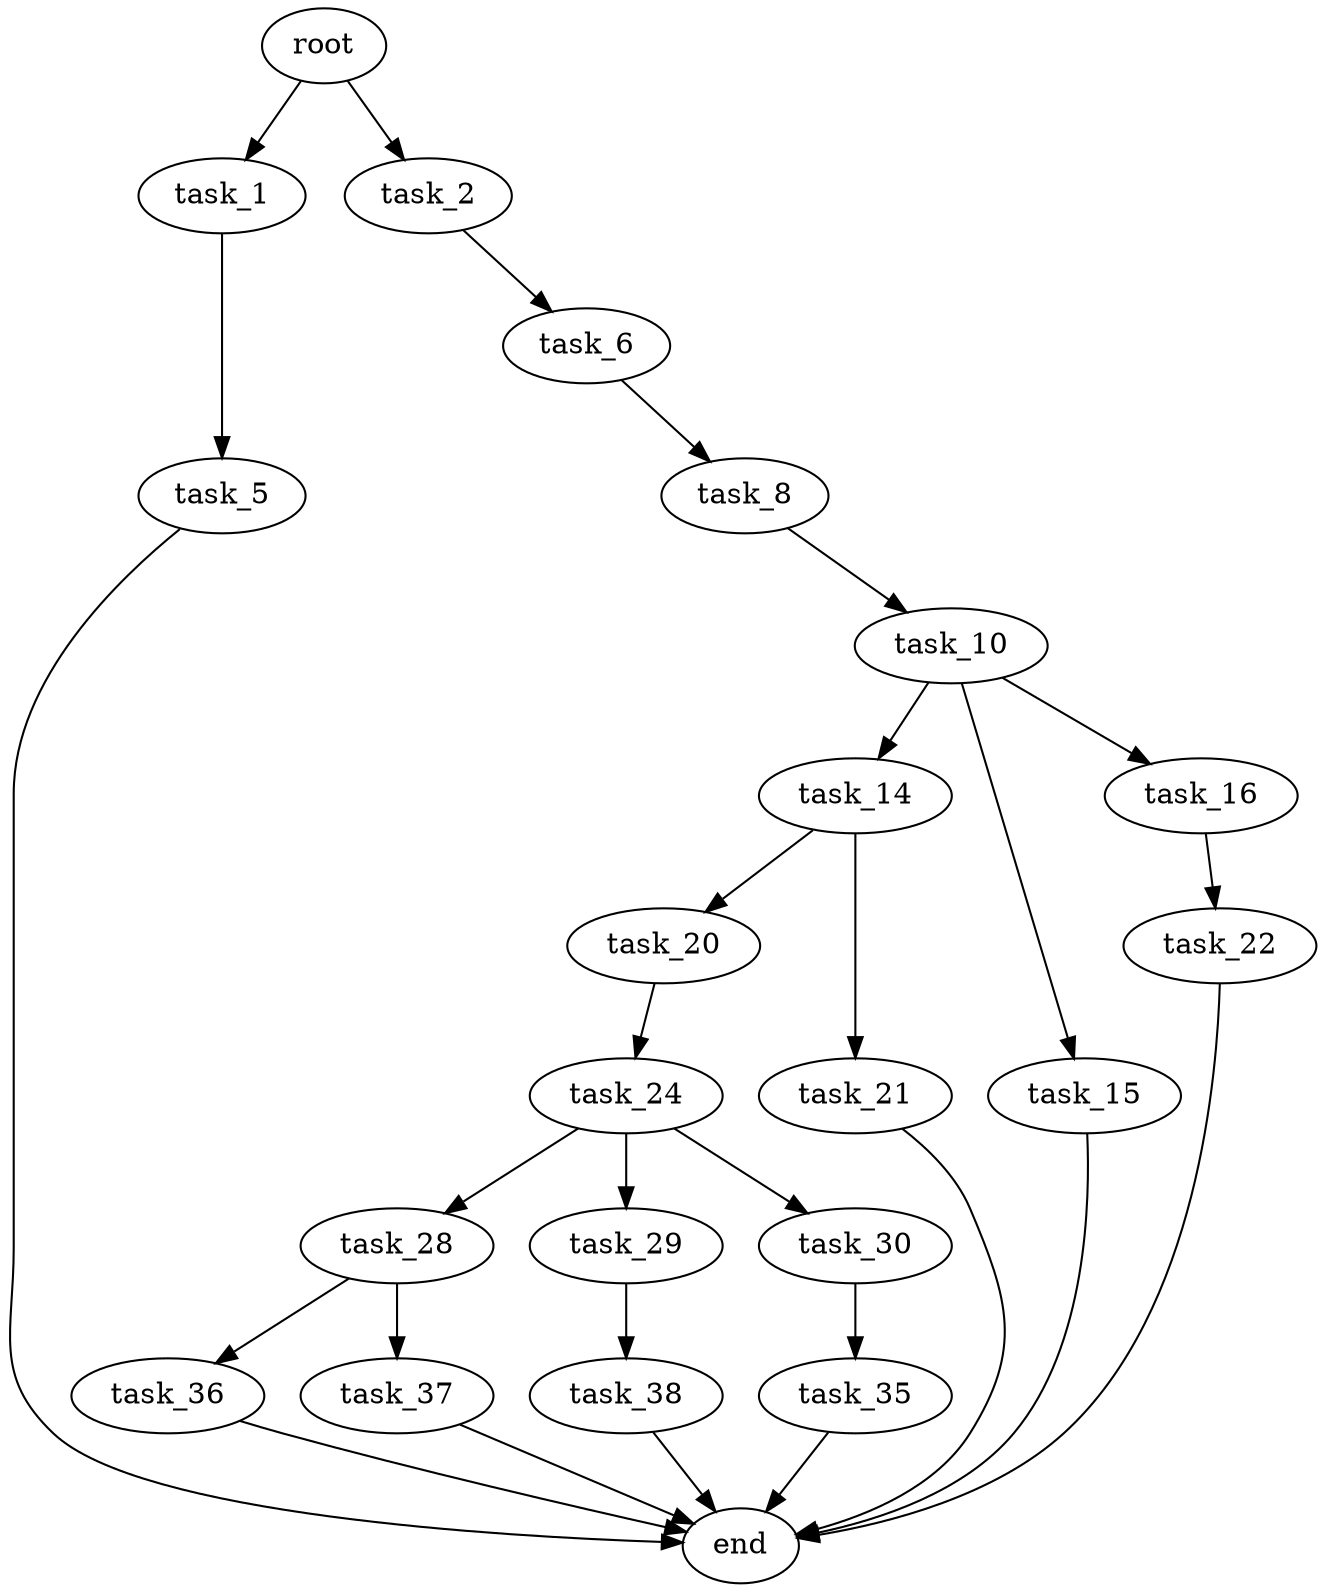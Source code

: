 digraph G {
  root [size="0.000000"];
  task_1 [size="368293445632.000000"];
  task_2 [size="998618951838.000000"];
  task_5 [size="473213903278.000000"];
  task_6 [size="1057388133532.000000"];
  end [size="0.000000"];
  task_8 [size="1073741824000.000000"];
  task_10 [size="18047945060.000000"];
  task_14 [size="549755813888.000000"];
  task_15 [size="355747395521.000000"];
  task_16 [size="1649639010.000000"];
  task_20 [size="213058730618.000000"];
  task_21 [size="10758162583.000000"];
  task_22 [size="70016482883.000000"];
  task_24 [size="11520039979.000000"];
  task_28 [size="231928233984.000000"];
  task_29 [size="35497647099.000000"];
  task_30 [size="302305259751.000000"];
  task_36 [size="68719476736.000000"];
  task_37 [size="13119071702.000000"];
  task_38 [size="581662368664.000000"];
  task_35 [size="65039040206.000000"];

  root -> task_1 [size="1.000000"];
  root -> task_2 [size="1.000000"];
  task_1 -> task_5 [size="411041792.000000"];
  task_2 -> task_6 [size="679477248.000000"];
  task_5 -> end [size="1.000000"];
  task_6 -> task_8 [size="838860800.000000"];
  task_8 -> task_10 [size="838860800.000000"];
  task_10 -> task_14 [size="301989888.000000"];
  task_10 -> task_15 [size="301989888.000000"];
  task_10 -> task_16 [size="301989888.000000"];
  task_14 -> task_20 [size="536870912.000000"];
  task_14 -> task_21 [size="536870912.000000"];
  task_15 -> end [size="1.000000"];
  task_16 -> task_22 [size="75497472.000000"];
  task_20 -> task_24 [size="209715200.000000"];
  task_21 -> end [size="1.000000"];
  task_22 -> end [size="1.000000"];
  task_24 -> task_28 [size="33554432.000000"];
  task_24 -> task_29 [size="33554432.000000"];
  task_24 -> task_30 [size="33554432.000000"];
  task_28 -> task_36 [size="301989888.000000"];
  task_28 -> task_37 [size="301989888.000000"];
  task_29 -> task_38 [size="679477248.000000"];
  task_30 -> task_35 [size="301989888.000000"];
  task_36 -> end [size="1.000000"];
  task_37 -> end [size="1.000000"];
  task_38 -> end [size="1.000000"];
  task_35 -> end [size="1.000000"];
}
